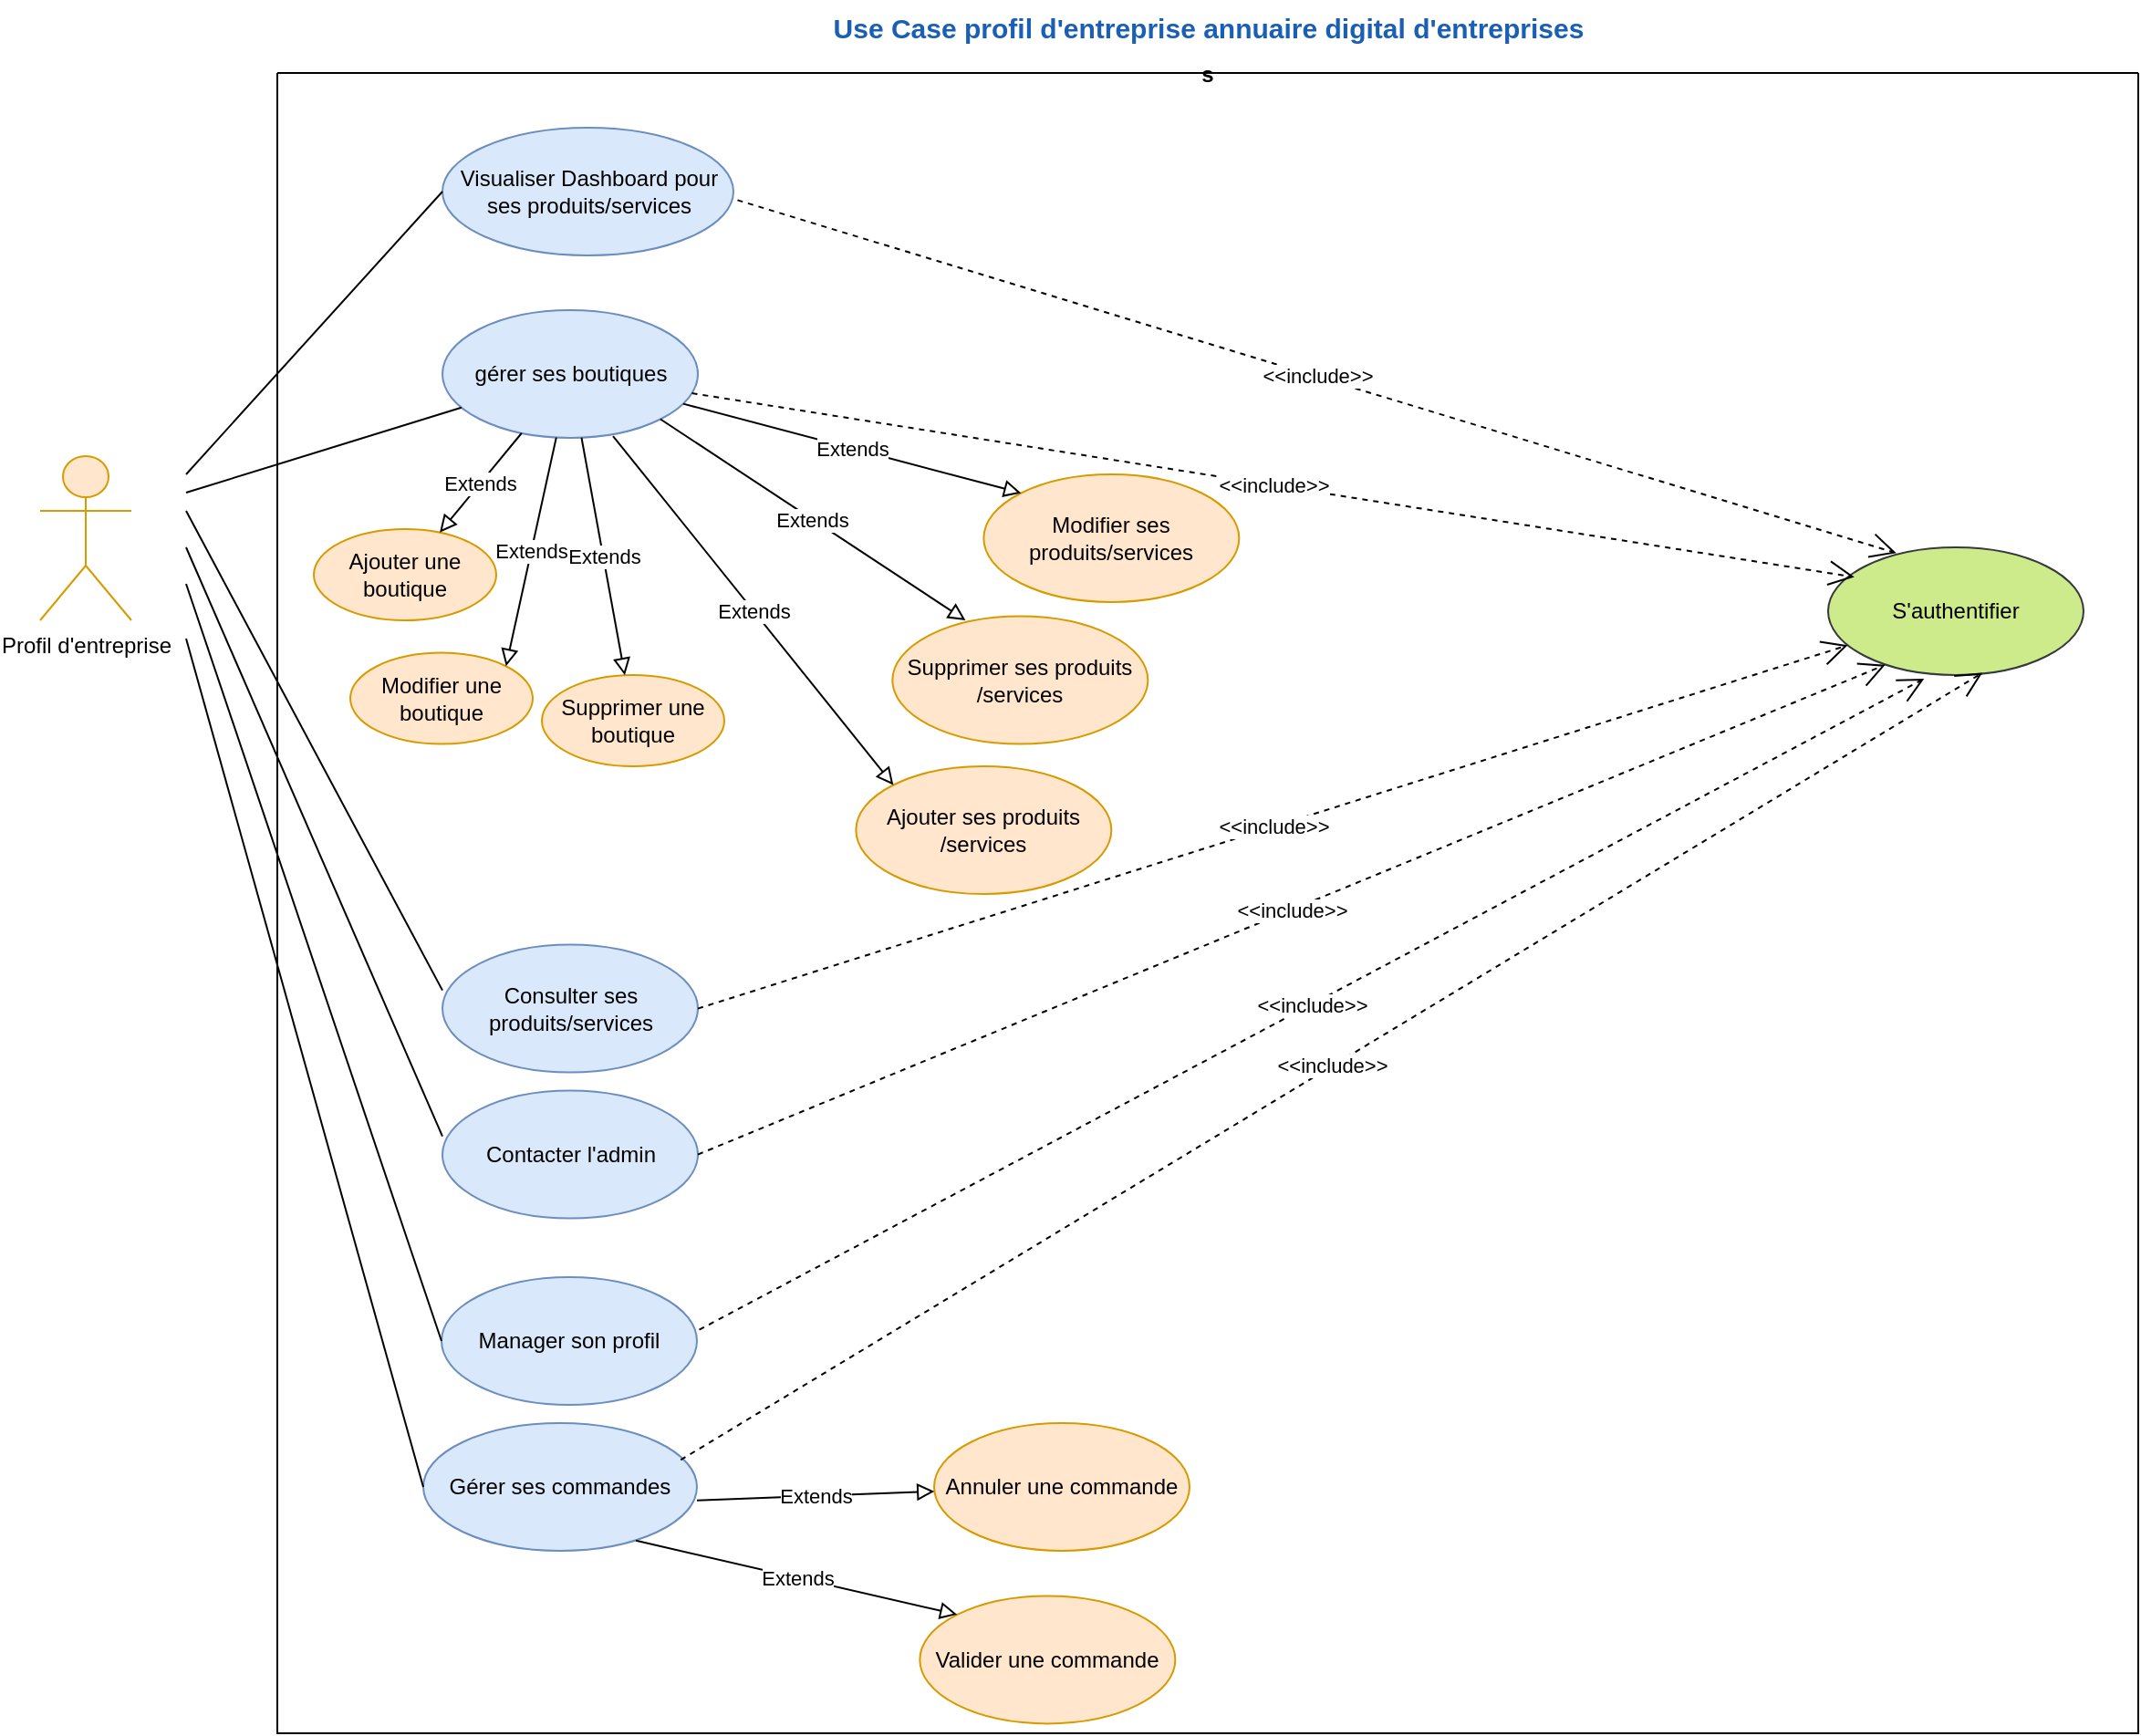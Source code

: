 <mxfile version="24.7.14">
  <diagram name="Page-1" id="Rq4Vgw_5d9vgPGQWiq_x">
    <mxGraphModel dx="1025" dy="1640" grid="1" gridSize="10" guides="1" tooltips="1" connect="1" arrows="1" fold="1" page="1" pageScale="1" pageWidth="850" pageHeight="1100" math="0" shadow="0">
      <root>
        <mxCell id="0" />
        <mxCell id="1" parent="0" />
        <mxCell id="fkFMP3JX3WEj0m_sH6AM-30" value="s" style="swimlane;startSize=0;" parent="1" vertex="1">
          <mxGeometry x="180" width="1020" height="910" as="geometry">
            <mxRectangle x="190" width="50" height="40" as="alternateBounds" />
          </mxGeometry>
        </mxCell>
        <mxCell id="fkFMP3JX3WEj0m_sH6AM-31" value="S&#39;authentifier" style="ellipse;whiteSpace=wrap;html=1;fillColor=#cdeb8b;strokeColor=#36393d;" parent="fkFMP3JX3WEj0m_sH6AM-30" vertex="1">
          <mxGeometry x="850" y="260" width="140" height="70" as="geometry" />
        </mxCell>
        <mxCell id="fkFMP3JX3WEj0m_sH6AM-35" value="gérer ses boutiques" style="ellipse;whiteSpace=wrap;html=1;fillColor=#dae8fc;strokeColor=#6c8ebf;" parent="fkFMP3JX3WEj0m_sH6AM-30" vertex="1">
          <mxGeometry x="90.5" y="130" width="140" height="70" as="geometry" />
        </mxCell>
        <mxCell id="fkFMP3JX3WEj0m_sH6AM-36" value="Modifier ses produits/services" style="ellipse;whiteSpace=wrap;html=1;fillColor=#ffe6cc;strokeColor=#d79b00;" parent="fkFMP3JX3WEj0m_sH6AM-30" vertex="1">
          <mxGeometry x="387.17" y="220" width="140" height="70" as="geometry" />
        </mxCell>
        <mxCell id="fkFMP3JX3WEj0m_sH6AM-38" value="&lt;div&gt;Supprimer ses produits&lt;/div&gt;/services" style="ellipse;whiteSpace=wrap;html=1;fillColor=#ffe6cc;strokeColor=#d79b00;" parent="fkFMP3JX3WEj0m_sH6AM-30" vertex="1">
          <mxGeometry x="337.17" y="297.8" width="140" height="70" as="geometry" />
        </mxCell>
        <mxCell id="fkFMP3JX3WEj0m_sH6AM-42" value="Consulter ses produits/services" style="ellipse;whiteSpace=wrap;html=1;fillColor=#dae8fc;strokeColor=#6c8ebf;" parent="fkFMP3JX3WEj0m_sH6AM-30" vertex="1">
          <mxGeometry x="90.5" y="477.79" width="140" height="70" as="geometry" />
        </mxCell>
        <mxCell id="fkFMP3JX3WEj0m_sH6AM-43" value="Contacter l&#39;admin" style="ellipse;whiteSpace=wrap;html=1;fillColor=#dae8fc;strokeColor=#6c8ebf;" parent="fkFMP3JX3WEj0m_sH6AM-30" vertex="1">
          <mxGeometry x="90.5" y="557.79" width="140" height="70" as="geometry" />
        </mxCell>
        <mxCell id="fkFMP3JX3WEj0m_sH6AM-44" value="" style="endArrow=none;html=1;rounded=0;entryX=0;entryY=0.5;entryDx=0;entryDy=0;" parent="fkFMP3JX3WEj0m_sH6AM-30" edge="1">
          <mxGeometry relative="1" as="geometry">
            <mxPoint x="-50" y="240" as="sourcePoint" />
            <mxPoint x="90.5" y="502.8" as="targetPoint" />
          </mxGeometry>
        </mxCell>
        <mxCell id="fkFMP3JX3WEj0m_sH6AM-45" value="" style="endArrow=none;html=1;rounded=0;entryX=0;entryY=0.5;entryDx=0;entryDy=0;" parent="fkFMP3JX3WEj0m_sH6AM-30" edge="1">
          <mxGeometry relative="1" as="geometry">
            <mxPoint x="-50" y="260" as="sourcePoint" />
            <mxPoint x="90.5" y="582.8" as="targetPoint" />
          </mxGeometry>
        </mxCell>
        <mxCell id="fkFMP3JX3WEj0m_sH6AM-115" value="&amp;lt;&amp;lt;include&amp;gt;&amp;gt;" style="endArrow=open;endSize=12;dashed=1;html=1;rounded=0;entryX=0.103;entryY=0.233;entryDx=0;entryDy=0;entryPerimeter=0;" parent="fkFMP3JX3WEj0m_sH6AM-30" source="fkFMP3JX3WEj0m_sH6AM-35" target="fkFMP3JX3WEj0m_sH6AM-31" edge="1">
          <mxGeometry width="160" relative="1" as="geometry">
            <mxPoint x="270" y="182" as="sourcePoint" />
            <mxPoint x="435" y="150" as="targetPoint" />
          </mxGeometry>
        </mxCell>
        <mxCell id="PQB2T6UrnItoZjkJQsqc-3" value="&amp;lt;&amp;lt;include&amp;gt;&amp;gt;" style="endArrow=open;endSize=12;dashed=1;html=1;rounded=0;exitX=1;exitY=0.5;exitDx=0;exitDy=0;entryX=0.224;entryY=0.92;entryDx=0;entryDy=0;entryPerimeter=0;" parent="fkFMP3JX3WEj0m_sH6AM-30" source="fkFMP3JX3WEj0m_sH6AM-43" target="fkFMP3JX3WEj0m_sH6AM-31" edge="1">
          <mxGeometry width="160" relative="1" as="geometry">
            <mxPoint x="240" y="808" as="sourcePoint" />
            <mxPoint x="490" y="227" as="targetPoint" />
          </mxGeometry>
        </mxCell>
        <mxCell id="fkFMP3JX3WEj0m_sH6AM-56" value="" style="endArrow=none;html=1;rounded=0;" parent="fkFMP3JX3WEj0m_sH6AM-30" target="fkFMP3JX3WEj0m_sH6AM-35" edge="1">
          <mxGeometry relative="1" as="geometry">
            <mxPoint x="-50" y="230" as="sourcePoint" />
            <mxPoint x="118" y="118" as="targetPoint" />
          </mxGeometry>
        </mxCell>
        <mxCell id="fkFMP3JX3WEj0m_sH6AM-58" value="&amp;lt;&amp;lt;include&amp;gt;&amp;gt;" style="endArrow=open;endSize=12;dashed=1;html=1;rounded=0;exitX=1;exitY=0.5;exitDx=0;exitDy=0;" parent="fkFMP3JX3WEj0m_sH6AM-30" source="fkFMP3JX3WEj0m_sH6AM-42" target="fkFMP3JX3WEj0m_sH6AM-31" edge="1">
          <mxGeometry width="160" relative="1" as="geometry">
            <mxPoint x="241" y="573" as="sourcePoint" />
            <mxPoint x="450" y="228" as="targetPoint" />
          </mxGeometry>
        </mxCell>
        <mxCell id="fkFMP3JX3WEj0m_sH6AM-60" value="Manager son profil" style="ellipse;whiteSpace=wrap;html=1;fillColor=#dae8fc;strokeColor=#6c8ebf;" parent="fkFMP3JX3WEj0m_sH6AM-30" vertex="1">
          <mxGeometry x="90" y="660" width="140" height="70" as="geometry" />
        </mxCell>
        <mxCell id="fkFMP3JX3WEj0m_sH6AM-62" value="" style="endArrow=none;html=1;rounded=0;entryX=0;entryY=0.5;entryDx=0;entryDy=0;" parent="fkFMP3JX3WEj0m_sH6AM-30" target="fkFMP3JX3WEj0m_sH6AM-60" edge="1">
          <mxGeometry relative="1" as="geometry">
            <mxPoint x="-50" y="280" as="sourcePoint" />
            <mxPoint x="100" y="615.01" as="targetPoint" />
          </mxGeometry>
        </mxCell>
        <mxCell id="PQB2T6UrnItoZjkJQsqc-1" value="Gérer ses commandes" style="ellipse;whiteSpace=wrap;html=1;fillColor=#dae8fc;strokeColor=#6c8ebf;" parent="fkFMP3JX3WEj0m_sH6AM-30" vertex="1">
          <mxGeometry x="80" y="740" width="150" height="70" as="geometry" />
        </mxCell>
        <mxCell id="PQB2T6UrnItoZjkJQsqc-2" value="&amp;lt;&amp;lt;include&amp;gt;&amp;gt;" style="endArrow=open;endSize=12;dashed=1;html=1;rounded=0;exitX=0.941;exitY=0.288;exitDx=0;exitDy=0;exitPerimeter=0;entryX=0.604;entryY=0.983;entryDx=0;entryDy=0;entryPerimeter=0;" parent="fkFMP3JX3WEj0m_sH6AM-30" source="PQB2T6UrnItoZjkJQsqc-1" target="fkFMP3JX3WEj0m_sH6AM-31" edge="1">
          <mxGeometry width="160" relative="1" as="geometry">
            <mxPoint x="240" y="748.01" as="sourcePoint" />
            <mxPoint x="516" y="150" as="targetPoint" />
          </mxGeometry>
        </mxCell>
        <mxCell id="PQB2T6UrnItoZjkJQsqc-5" value="&amp;lt;&amp;lt;include&amp;gt;&amp;gt;" style="endArrow=open;endSize=12;dashed=1;html=1;rounded=0;exitX=1.009;exitY=0.412;exitDx=0;exitDy=0;exitPerimeter=0;entryX=0.376;entryY=1.029;entryDx=0;entryDy=0;entryPerimeter=0;" parent="fkFMP3JX3WEj0m_sH6AM-30" source="fkFMP3JX3WEj0m_sH6AM-60" target="fkFMP3JX3WEj0m_sH6AM-31" edge="1">
          <mxGeometry width="160" relative="1" as="geometry">
            <mxPoint x="240" y="748.01" as="sourcePoint" />
            <mxPoint x="505" y="168.01" as="targetPoint" />
          </mxGeometry>
        </mxCell>
        <mxCell id="PQB2T6UrnItoZjkJQsqc-6" value="" style="endArrow=none;html=1;rounded=0;entryX=0;entryY=0.5;entryDx=0;entryDy=0;" parent="fkFMP3JX3WEj0m_sH6AM-30" target="PQB2T6UrnItoZjkJQsqc-1" edge="1">
          <mxGeometry relative="1" as="geometry">
            <mxPoint x="-50" y="310" as="sourcePoint" />
            <mxPoint x="90" y="775.01" as="targetPoint" />
          </mxGeometry>
        </mxCell>
        <mxCell id="-5SM4cea8TO8nDbN8u2m-2" value="Visualiser Dashboard pour ses produits/services" style="ellipse;whiteSpace=wrap;html=1;fillColor=#dae8fc;strokeColor=#6c8ebf;" parent="fkFMP3JX3WEj0m_sH6AM-30" vertex="1">
          <mxGeometry x="90.5" y="30" width="159.5" height="70" as="geometry" />
        </mxCell>
        <mxCell id="-5SM4cea8TO8nDbN8u2m-3" value="" style="endArrow=none;html=1;rounded=0;entryX=0;entryY=0.5;entryDx=0;entryDy=0;" parent="fkFMP3JX3WEj0m_sH6AM-30" target="-5SM4cea8TO8nDbN8u2m-2" edge="1">
          <mxGeometry relative="1" as="geometry">
            <mxPoint x="-50" y="220" as="sourcePoint" />
            <mxPoint x="101" y="153" as="targetPoint" />
          </mxGeometry>
        </mxCell>
        <mxCell id="-5SM4cea8TO8nDbN8u2m-4" value="&amp;lt;&amp;lt;include&amp;gt;&amp;gt;" style="endArrow=open;endSize=12;dashed=1;html=1;rounded=0;entryX=0.267;entryY=0.045;entryDx=0;entryDy=0;entryPerimeter=0;exitX=1.014;exitY=0.567;exitDx=0;exitDy=0;exitPerimeter=0;" parent="fkFMP3JX3WEj0m_sH6AM-30" source="-5SM4cea8TO8nDbN8u2m-2" target="fkFMP3JX3WEj0m_sH6AM-31" edge="1">
          <mxGeometry width="160" relative="1" as="geometry">
            <mxPoint x="230.5" y="70" as="sourcePoint" />
            <mxPoint x="391.5" y="80" as="targetPoint" />
          </mxGeometry>
        </mxCell>
        <mxCell id="vsgUWdpEm3JgZM0_a5wR-48" value="Extends" style="endArrow=block;endSize=7;endFill=0;html=1;rounded=0;entryX=0;entryY=0;entryDx=0;entryDy=0;" parent="fkFMP3JX3WEj0m_sH6AM-30" source="fkFMP3JX3WEj0m_sH6AM-35" target="fkFMP3JX3WEj0m_sH6AM-36" edge="1">
          <mxGeometry width="160" relative="1" as="geometry">
            <mxPoint x="255" y="130" as="sourcePoint" />
            <mxPoint x="415" y="130" as="targetPoint" />
          </mxGeometry>
        </mxCell>
        <mxCell id="vsgUWdpEm3JgZM0_a5wR-50" value="Extends" style="endArrow=block;endSize=7;endFill=0;html=1;rounded=0;entryX=0.286;entryY=0.031;entryDx=0;entryDy=0;entryPerimeter=0;exitX=1;exitY=1;exitDx=0;exitDy=0;" parent="fkFMP3JX3WEj0m_sH6AM-30" source="fkFMP3JX3WEj0m_sH6AM-35" target="fkFMP3JX3WEj0m_sH6AM-38" edge="1">
          <mxGeometry width="160" relative="1" as="geometry">
            <mxPoint x="169" y="210" as="sourcePoint" />
            <mxPoint x="250" y="250" as="targetPoint" />
          </mxGeometry>
        </mxCell>
        <mxCell id="vsgUWdpEm3JgZM0_a5wR-51" value="&lt;div&gt;Ajouter ses produits&lt;/div&gt;/services" style="ellipse;whiteSpace=wrap;html=1;fillColor=#ffe6cc;strokeColor=#d79b00;" parent="fkFMP3JX3WEj0m_sH6AM-30" vertex="1">
          <mxGeometry x="317.17" y="380" width="140" height="70" as="geometry" />
        </mxCell>
        <mxCell id="vsgUWdpEm3JgZM0_a5wR-52" value="Extends" style="endArrow=block;endSize=7;endFill=0;html=1;rounded=0;entryX=0;entryY=0;entryDx=0;entryDy=0;exitX=0.668;exitY=0.986;exitDx=0;exitDy=0;exitPerimeter=0;" parent="fkFMP3JX3WEj0m_sH6AM-30" source="fkFMP3JX3WEj0m_sH6AM-35" target="vsgUWdpEm3JgZM0_a5wR-51" edge="1">
          <mxGeometry width="160" relative="1" as="geometry">
            <mxPoint x="202" y="208" as="sourcePoint" />
            <mxPoint x="270" y="310" as="targetPoint" />
          </mxGeometry>
        </mxCell>
        <mxCell id="vsgUWdpEm3JgZM0_a5wR-53" value="&lt;div&gt;Valider une commande&lt;/div&gt;" style="ellipse;whiteSpace=wrap;html=1;fillColor=#ffe6cc;strokeColor=#d79b00;" parent="fkFMP3JX3WEj0m_sH6AM-30" vertex="1">
          <mxGeometry x="352.17" y="834.69" width="140" height="70" as="geometry" />
        </mxCell>
        <mxCell id="vsgUWdpEm3JgZM0_a5wR-54" value="Extends" style="endArrow=block;endSize=7;endFill=0;html=1;rounded=0;entryX=0;entryY=0;entryDx=0;entryDy=0;exitX=0.777;exitY=0.92;exitDx=0;exitDy=0;exitPerimeter=0;" parent="fkFMP3JX3WEj0m_sH6AM-30" source="PQB2T6UrnItoZjkJQsqc-1" target="vsgUWdpEm3JgZM0_a5wR-53" edge="1">
          <mxGeometry width="160" relative="1" as="geometry">
            <mxPoint x="187.82" y="770" as="sourcePoint" />
            <mxPoint x="422.17" y="764.69" as="targetPoint" />
          </mxGeometry>
        </mxCell>
        <mxCell id="vsgUWdpEm3JgZM0_a5wR-55" value="&lt;div&gt;Annuler une commande&lt;/div&gt;" style="ellipse;whiteSpace=wrap;html=1;fillColor=#ffe6cc;strokeColor=#d79b00;" parent="fkFMP3JX3WEj0m_sH6AM-30" vertex="1">
          <mxGeometry x="360.0" y="740" width="140" height="70" as="geometry" />
        </mxCell>
        <mxCell id="vsgUWdpEm3JgZM0_a5wR-56" value="Extends" style="endArrow=block;endSize=7;endFill=0;html=1;rounded=0;exitX=1;exitY=0.605;exitDx=0;exitDy=0;exitPerimeter=0;" parent="fkFMP3JX3WEj0m_sH6AM-30" source="PQB2T6UrnItoZjkJQsqc-1" target="vsgUWdpEm3JgZM0_a5wR-55" edge="1">
          <mxGeometry width="160" relative="1" as="geometry">
            <mxPoint x="220" y="790" as="sourcePoint" />
            <mxPoint x="403" y="825" as="targetPoint" />
          </mxGeometry>
        </mxCell>
        <mxCell id="fkFMP3JX3WEj0m_sH6AM-51" value="&lt;b&gt;&lt;font style=&quot;font-size: 15px;&quot; color=&quot;#1a5fb4&quot;&gt;Use Case profil d&#39;entreprise annuaire digital &lt;/font&gt;&lt;/b&gt;&lt;b&gt;&lt;font style=&quot;font-size: 15px;&quot; color=&quot;#1a5fb4&quot;&gt; d&#39;entreprises&lt;/font&gt;&lt;/b&gt;" style="text;html=1;align=center;verticalAlign=middle;resizable=0;points=[];autosize=1;strokeColor=none;fillColor=none;" parent="fkFMP3JX3WEj0m_sH6AM-30" vertex="1">
          <mxGeometry x="290" y="-40" width="440" height="30" as="geometry" />
        </mxCell>
        <mxCell id="fkFMP3JX3WEj0m_sH6AM-28" value="Profil d&#39;entreprise" style="shape=umlActor;verticalLabelPosition=bottom;verticalAlign=top;html=1;outlineConnect=0;fillColor=#ffe6cc;strokeColor=#d79b00;" parent="fkFMP3JX3WEj0m_sH6AM-30" vertex="1">
          <mxGeometry x="-130" y="210" width="50" height="90" as="geometry" />
        </mxCell>
        <mxCell id="olWyUZDATRb149Edb4PA-1" value="&lt;div&gt;Ajouter une boutique&lt;br&gt;&lt;/div&gt;" style="ellipse;whiteSpace=wrap;html=1;fillColor=#ffe6cc;strokeColor=#d79b00;" parent="fkFMP3JX3WEj0m_sH6AM-30" vertex="1">
          <mxGeometry x="20" y="250" width="100" height="50" as="geometry" />
        </mxCell>
        <mxCell id="olWyUZDATRb149Edb4PA-36" value="&lt;div&gt;Supprimer une boutique&lt;br&gt;&lt;/div&gt;" style="ellipse;whiteSpace=wrap;html=1;fillColor=#ffe6cc;strokeColor=#d79b00;" parent="fkFMP3JX3WEj0m_sH6AM-30" vertex="1">
          <mxGeometry x="145" y="330" width="100" height="50" as="geometry" />
        </mxCell>
        <mxCell id="olWyUZDATRb149Edb4PA-35" value="&lt;div&gt;Modifier une boutique&lt;br&gt;&lt;/div&gt;" style="ellipse;whiteSpace=wrap;html=1;fillColor=#ffe6cc;strokeColor=#d79b00;" parent="fkFMP3JX3WEj0m_sH6AM-30" vertex="1">
          <mxGeometry x="40" y="317.8" width="100" height="50" as="geometry" />
        </mxCell>
        <mxCell id="olWyUZDATRb149Edb4PA-37" value="Extends" style="endArrow=block;endSize=7;endFill=0;html=1;rounded=0;" parent="fkFMP3JX3WEj0m_sH6AM-30" source="fkFMP3JX3WEj0m_sH6AM-35" target="olWyUZDATRb149Edb4PA-36" edge="1">
          <mxGeometry width="160" relative="1" as="geometry">
            <mxPoint x="171" y="210" as="sourcePoint" />
            <mxPoint x="348" y="400" as="targetPoint" />
          </mxGeometry>
        </mxCell>
        <mxCell id="olWyUZDATRb149Edb4PA-75" value="Extends" style="endArrow=block;endSize=7;endFill=0;html=1;rounded=0;" parent="fkFMP3JX3WEj0m_sH6AM-30" source="fkFMP3JX3WEj0m_sH6AM-35" target="olWyUZDATRb149Edb4PA-1" edge="1">
          <mxGeometry width="160" relative="1" as="geometry">
            <mxPoint x="121" y="187.8" as="sourcePoint" />
            <mxPoint x="145" y="317.8" as="targetPoint" />
          </mxGeometry>
        </mxCell>
        <mxCell id="olWyUZDATRb149Edb4PA-74" value="Extends" style="endArrow=block;endSize=7;endFill=0;html=1;rounded=0;entryX=1;entryY=0;entryDx=0;entryDy=0;" parent="fkFMP3JX3WEj0m_sH6AM-30" source="fkFMP3JX3WEj0m_sH6AM-35" target="olWyUZDATRb149Edb4PA-35" edge="1">
          <mxGeometry width="160" relative="1" as="geometry">
            <mxPoint x="177" y="210" as="sourcePoint" />
            <mxPoint x="201" y="340" as="targetPoint" />
          </mxGeometry>
        </mxCell>
      </root>
    </mxGraphModel>
  </diagram>
</mxfile>

